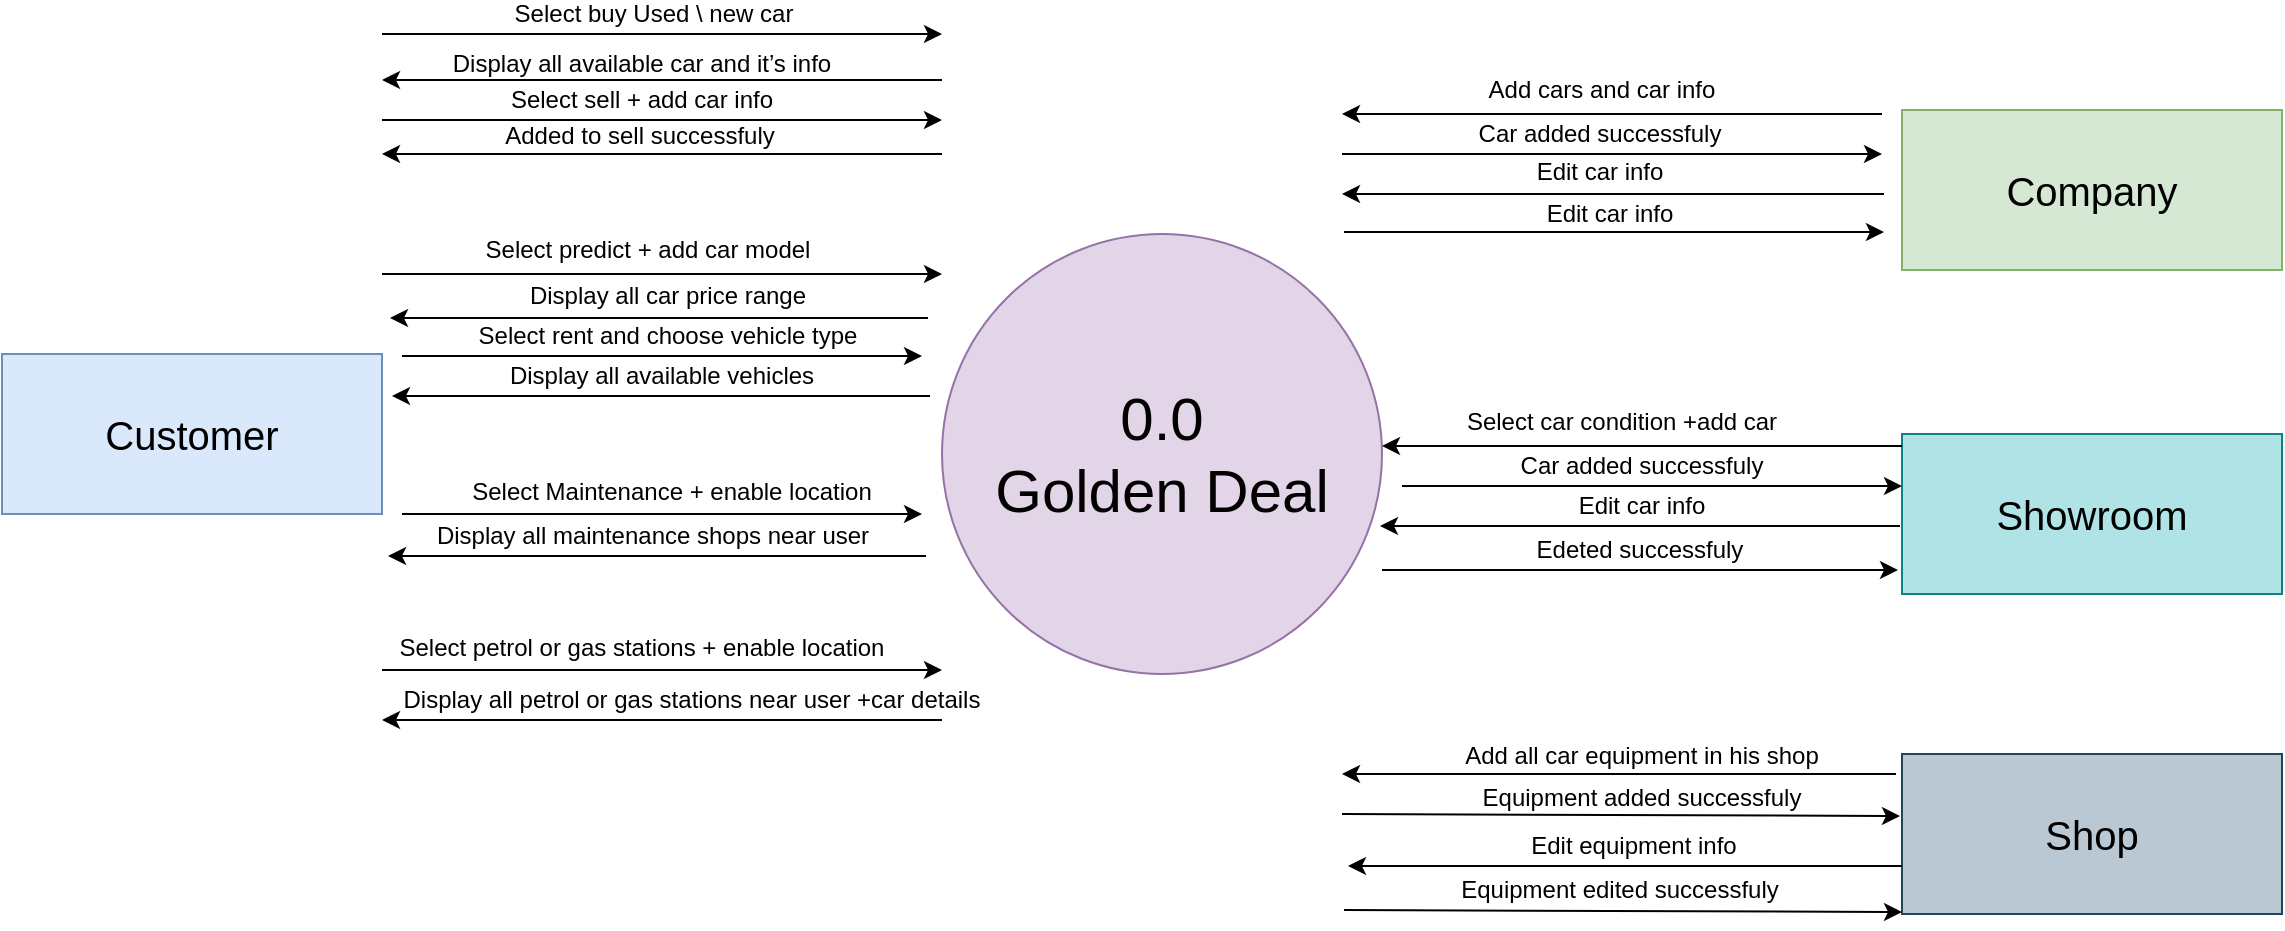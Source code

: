 <mxfile version="21.2.3" type="device">
  <diagram name="Page-1" id="26J8vwuG8CMD-ecTnOiz">
    <mxGraphModel dx="1050" dy="617" grid="1" gridSize="10" guides="1" tooltips="1" connect="1" arrows="1" fold="1" page="1" pageScale="1" pageWidth="850" pageHeight="1100" math="0" shadow="0">
      <root>
        <mxCell id="0" />
        <mxCell id="1" parent="0" />
        <mxCell id="Q-b2zcMxuetkIMQG6-cL-1" value="&lt;font style=&quot;font-size: 20px;&quot;&gt;Customer&lt;/font&gt;" style="html=1;dashed=0;whiteSpace=wrap;fillColor=#dae8fc;strokeColor=#6c8ebf;" parent="1" vertex="1">
          <mxGeometry x="10" y="200" width="190" height="80" as="geometry" />
        </mxCell>
        <mxCell id="Q-b2zcMxuetkIMQG6-cL-2" value="&lt;font style=&quot;font-size: 30px;&quot;&gt;0.0&lt;br&gt;Golden Deal&lt;/font&gt;" style="shape=ellipse;html=1;dashed=0;whiteSpace=wrap;aspect=fixed;perimeter=ellipsePerimeter;fillColor=#e1d5e7;strokeColor=#9673a6;" parent="1" vertex="1">
          <mxGeometry x="480" y="140" width="220" height="220" as="geometry" />
        </mxCell>
        <mxCell id="Q-b2zcMxuetkIMQG6-cL-3" value="" style="endArrow=classic;html=1;rounded=0;" parent="1" edge="1">
          <mxGeometry width="50" height="50" relative="1" as="geometry">
            <mxPoint x="200" y="40" as="sourcePoint" />
            <mxPoint x="480" y="40" as="targetPoint" />
          </mxGeometry>
        </mxCell>
        <mxCell id="Q-b2zcMxuetkIMQG6-cL-4" value="Select buy Used \ new car" style="text;html=1;strokeColor=none;fillColor=none;align=center;verticalAlign=middle;whiteSpace=wrap;rounded=0;" parent="1" vertex="1">
          <mxGeometry x="236" y="25" width="200" height="10" as="geometry" />
        </mxCell>
        <mxCell id="Q-b2zcMxuetkIMQG6-cL-5" value="" style="endArrow=classic;html=1;rounded=0;" parent="1" edge="1">
          <mxGeometry width="50" height="50" relative="1" as="geometry">
            <mxPoint x="480" y="63" as="sourcePoint" />
            <mxPoint x="200" y="63" as="targetPoint" />
          </mxGeometry>
        </mxCell>
        <mxCell id="Q-b2zcMxuetkIMQG6-cL-6" value="Display all available car and it’s info" style="text;html=1;strokeColor=none;fillColor=none;align=center;verticalAlign=middle;whiteSpace=wrap;rounded=0;" parent="1" vertex="1">
          <mxGeometry x="230" y="50" width="200" height="10" as="geometry" />
        </mxCell>
        <mxCell id="Q-b2zcMxuetkIMQG6-cL-7" value="" style="endArrow=classic;html=1;rounded=0;" parent="1" edge="1">
          <mxGeometry width="50" height="50" relative="1" as="geometry">
            <mxPoint x="200" y="83" as="sourcePoint" />
            <mxPoint x="480" y="83" as="targetPoint" />
          </mxGeometry>
        </mxCell>
        <mxCell id="Q-b2zcMxuetkIMQG6-cL-8" value="Select sell + add car info" style="text;html=1;strokeColor=none;fillColor=none;align=center;verticalAlign=middle;whiteSpace=wrap;rounded=0;" parent="1" vertex="1">
          <mxGeometry x="230" y="68" width="200" height="10" as="geometry" />
        </mxCell>
        <mxCell id="Q-b2zcMxuetkIMQG6-cL-9" value="" style="endArrow=classic;html=1;rounded=0;" parent="1" edge="1">
          <mxGeometry width="50" height="50" relative="1" as="geometry">
            <mxPoint x="480" y="100" as="sourcePoint" />
            <mxPoint x="200" y="100" as="targetPoint" />
          </mxGeometry>
        </mxCell>
        <mxCell id="Q-b2zcMxuetkIMQG6-cL-10" value="Added to sell successfuly" style="text;html=1;strokeColor=none;fillColor=none;align=center;verticalAlign=middle;whiteSpace=wrap;rounded=0;" parent="1" vertex="1">
          <mxGeometry x="229" y="86" width="200" height="10" as="geometry" />
        </mxCell>
        <mxCell id="Q-b2zcMxuetkIMQG6-cL-11" value="" style="endArrow=classic;html=1;rounded=0;" parent="1" edge="1">
          <mxGeometry width="50" height="50" relative="1" as="geometry">
            <mxPoint x="200" y="160" as="sourcePoint" />
            <mxPoint x="480" y="160" as="targetPoint" />
          </mxGeometry>
        </mxCell>
        <mxCell id="Q-b2zcMxuetkIMQG6-cL-12" value="Select predict + add car model" style="text;html=1;strokeColor=none;fillColor=none;align=center;verticalAlign=middle;whiteSpace=wrap;rounded=0;" parent="1" vertex="1">
          <mxGeometry x="233" y="143" width="200" height="10" as="geometry" />
        </mxCell>
        <mxCell id="Q-b2zcMxuetkIMQG6-cL-13" value="" style="endArrow=classic;html=1;rounded=0;" parent="1" edge="1">
          <mxGeometry width="50" height="50" relative="1" as="geometry">
            <mxPoint x="473" y="182" as="sourcePoint" />
            <mxPoint x="204" y="182" as="targetPoint" />
          </mxGeometry>
        </mxCell>
        <mxCell id="Q-b2zcMxuetkIMQG6-cL-14" value="Display all car price range" style="text;html=1;strokeColor=none;fillColor=none;align=center;verticalAlign=middle;whiteSpace=wrap;rounded=0;" parent="1" vertex="1">
          <mxGeometry x="243" y="166" width="200" height="10" as="geometry" />
        </mxCell>
        <mxCell id="Q-b2zcMxuetkIMQG6-cL-15" value="" style="endArrow=classic;html=1;rounded=0;" parent="1" edge="1">
          <mxGeometry width="50" height="50" relative="1" as="geometry">
            <mxPoint x="210" y="201" as="sourcePoint" />
            <mxPoint x="470" y="201" as="targetPoint" />
          </mxGeometry>
        </mxCell>
        <mxCell id="Q-b2zcMxuetkIMQG6-cL-16" value="Select rent and choose vehicle type" style="text;html=1;strokeColor=none;fillColor=none;align=center;verticalAlign=middle;whiteSpace=wrap;rounded=0;" parent="1" vertex="1">
          <mxGeometry x="243" y="186" width="200" height="10" as="geometry" />
        </mxCell>
        <mxCell id="Q-b2zcMxuetkIMQG6-cL-17" value="" style="endArrow=classic;html=1;rounded=0;" parent="1" edge="1">
          <mxGeometry width="50" height="50" relative="1" as="geometry">
            <mxPoint x="474" y="221" as="sourcePoint" />
            <mxPoint x="205" y="221" as="targetPoint" />
          </mxGeometry>
        </mxCell>
        <mxCell id="Q-b2zcMxuetkIMQG6-cL-18" value="Display all available vehicles" style="text;html=1;strokeColor=none;fillColor=none;align=center;verticalAlign=middle;whiteSpace=wrap;rounded=0;" parent="1" vertex="1">
          <mxGeometry x="240" y="206" width="200" height="10" as="geometry" />
        </mxCell>
        <mxCell id="Q-b2zcMxuetkIMQG6-cL-19" value="" style="endArrow=classic;html=1;rounded=0;movable=1;resizable=1;rotatable=1;deletable=1;editable=1;locked=0;connectable=1;" parent="1" edge="1">
          <mxGeometry width="50" height="50" relative="1" as="geometry">
            <mxPoint x="210" y="280" as="sourcePoint" />
            <mxPoint x="470" y="280" as="targetPoint" />
          </mxGeometry>
        </mxCell>
        <mxCell id="Q-b2zcMxuetkIMQG6-cL-20" value="Select Maintenance + enable location" style="text;html=1;strokeColor=none;fillColor=none;align=center;verticalAlign=middle;whiteSpace=wrap;rounded=0;" parent="1" vertex="1">
          <mxGeometry x="240" y="264" width="210" height="10" as="geometry" />
        </mxCell>
        <mxCell id="Q-b2zcMxuetkIMQG6-cL-21" value="" style="endArrow=classic;html=1;rounded=0;" parent="1" edge="1">
          <mxGeometry width="50" height="50" relative="1" as="geometry">
            <mxPoint x="472" y="301" as="sourcePoint" />
            <mxPoint x="203" y="301" as="targetPoint" />
          </mxGeometry>
        </mxCell>
        <mxCell id="Q-b2zcMxuetkIMQG6-cL-22" value="Display all maintenance shops near user" style="text;html=1;strokeColor=none;fillColor=none;align=center;verticalAlign=middle;whiteSpace=wrap;rounded=0;" parent="1" vertex="1">
          <mxGeometry x="220" y="286" width="231" height="10" as="geometry" />
        </mxCell>
        <mxCell id="Q-b2zcMxuetkIMQG6-cL-23" value="" style="endArrow=classic;html=1;rounded=0;movable=1;resizable=1;rotatable=1;deletable=1;editable=1;locked=0;connectable=1;" parent="1" edge="1">
          <mxGeometry width="50" height="50" relative="1" as="geometry">
            <mxPoint x="200" y="358" as="sourcePoint" />
            <mxPoint x="480" y="358" as="targetPoint" />
          </mxGeometry>
        </mxCell>
        <mxCell id="Q-b2zcMxuetkIMQG6-cL-24" value="" style="endArrow=classic;html=1;rounded=0;" parent="1" edge="1">
          <mxGeometry width="50" height="50" relative="1" as="geometry">
            <mxPoint x="480" y="383" as="sourcePoint" />
            <mxPoint x="200" y="383" as="targetPoint" />
          </mxGeometry>
        </mxCell>
        <mxCell id="Q-b2zcMxuetkIMQG6-cL-25" value="Select petrol or gas stations + enable location" style="text;html=1;strokeColor=none;fillColor=none;align=center;verticalAlign=middle;whiteSpace=wrap;rounded=0;" parent="1" vertex="1">
          <mxGeometry x="200" y="342" width="260" height="10" as="geometry" />
        </mxCell>
        <mxCell id="Q-b2zcMxuetkIMQG6-cL-26" value="Display all petrol or gas stations near user +car details" style="text;html=1;strokeColor=none;fillColor=none;align=center;verticalAlign=middle;whiteSpace=wrap;rounded=0;" parent="1" vertex="1">
          <mxGeometry x="200" y="368" width="310" height="10" as="geometry" />
        </mxCell>
        <mxCell id="Q-b2zcMxuetkIMQG6-cL-27" value="&lt;font style=&quot;font-size: 20px;&quot;&gt;Shop&lt;/font&gt;" style="html=1;dashed=0;whiteSpace=wrap;fillColor=#bac8d3;strokeColor=#23445d;" parent="1" vertex="1">
          <mxGeometry x="960" y="400" width="190" height="80" as="geometry" />
        </mxCell>
        <mxCell id="Q-b2zcMxuetkIMQG6-cL-28" value="&lt;font style=&quot;font-size: 20px;&quot;&gt;Showroom&lt;/font&gt;" style="html=1;dashed=0;whiteSpace=wrap;fillColor=#b0e3e6;strokeColor=#0e8088;" parent="1" vertex="1">
          <mxGeometry x="960" y="240" width="190" height="80" as="geometry" />
        </mxCell>
        <mxCell id="Q-b2zcMxuetkIMQG6-cL-29" value="&lt;span style=&quot;font-size: 20px;&quot;&gt;Company&lt;/span&gt;" style="html=1;dashed=0;whiteSpace=wrap;fillColor=#d5e8d4;strokeColor=#82b366;" parent="1" vertex="1">
          <mxGeometry x="960" y="78" width="190" height="80" as="geometry" />
        </mxCell>
        <mxCell id="Q-b2zcMxuetkIMQG6-cL-30" value="" style="endArrow=classic;html=1;rounded=0;" parent="1" edge="1">
          <mxGeometry width="50" height="50" relative="1" as="geometry">
            <mxPoint x="950" y="80" as="sourcePoint" />
            <mxPoint x="680" y="80" as="targetPoint" />
          </mxGeometry>
        </mxCell>
        <mxCell id="Q-b2zcMxuetkIMQG6-cL-33" value="Add cars and car info" style="text;html=1;strokeColor=none;fillColor=none;align=center;verticalAlign=middle;whiteSpace=wrap;rounded=0;" parent="1" vertex="1">
          <mxGeometry x="710" y="63" width="200" height="10" as="geometry" />
        </mxCell>
        <mxCell id="Q-b2zcMxuetkIMQG6-cL-34" value="" style="endArrow=classic;html=1;rounded=0;" parent="1" edge="1">
          <mxGeometry width="50" height="50" relative="1" as="geometry">
            <mxPoint x="680" y="100" as="sourcePoint" />
            <mxPoint x="950" y="100" as="targetPoint" />
          </mxGeometry>
        </mxCell>
        <mxCell id="Q-b2zcMxuetkIMQG6-cL-35" value="Car added successfuly" style="text;html=1;strokeColor=none;fillColor=none;align=center;verticalAlign=middle;whiteSpace=wrap;rounded=0;" parent="1" vertex="1">
          <mxGeometry x="709" y="85" width="200" height="10" as="geometry" />
        </mxCell>
        <mxCell id="Q-b2zcMxuetkIMQG6-cL-36" value="" style="endArrow=classic;html=1;rounded=0;" parent="1" edge="1">
          <mxGeometry width="50" height="50" relative="1" as="geometry">
            <mxPoint x="951" y="120" as="sourcePoint" />
            <mxPoint x="680" y="120" as="targetPoint" />
          </mxGeometry>
        </mxCell>
        <mxCell id="Q-b2zcMxuetkIMQG6-cL-37" value="Edit car info" style="text;html=1;strokeColor=none;fillColor=none;align=center;verticalAlign=middle;whiteSpace=wrap;rounded=0;" parent="1" vertex="1">
          <mxGeometry x="709" y="104" width="200" height="10" as="geometry" />
        </mxCell>
        <mxCell id="Q-b2zcMxuetkIMQG6-cL-38" value="" style="endArrow=classic;html=1;rounded=0;" parent="1" edge="1">
          <mxGeometry width="50" height="50" relative="1" as="geometry">
            <mxPoint x="681" y="139" as="sourcePoint" />
            <mxPoint x="951" y="139" as="targetPoint" />
          </mxGeometry>
        </mxCell>
        <mxCell id="Q-b2zcMxuetkIMQG6-cL-39" value="Edit car info" style="text;html=1;strokeColor=none;fillColor=none;align=center;verticalAlign=middle;whiteSpace=wrap;rounded=0;" parent="1" vertex="1">
          <mxGeometry x="714" y="125" width="200" height="10" as="geometry" />
        </mxCell>
        <mxCell id="Q-b2zcMxuetkIMQG6-cL-40" value="" style="endArrow=classic;html=1;rounded=0;" parent="1" edge="1">
          <mxGeometry width="50" height="50" relative="1" as="geometry">
            <mxPoint x="960" y="246" as="sourcePoint" />
            <mxPoint x="700" y="246" as="targetPoint" />
          </mxGeometry>
        </mxCell>
        <mxCell id="Q-b2zcMxuetkIMQG6-cL-41" value="" style="endArrow=classic;html=1;rounded=0;" parent="1" edge="1">
          <mxGeometry width="50" height="50" relative="1" as="geometry">
            <mxPoint x="710" y="266" as="sourcePoint" />
            <mxPoint x="960" y="266" as="targetPoint" />
          </mxGeometry>
        </mxCell>
        <mxCell id="Q-b2zcMxuetkIMQG6-cL-42" value="" style="endArrow=classic;html=1;rounded=0;" parent="1" edge="1">
          <mxGeometry width="50" height="50" relative="1" as="geometry">
            <mxPoint x="959" y="286" as="sourcePoint" />
            <mxPoint x="699" y="286" as="targetPoint" />
          </mxGeometry>
        </mxCell>
        <mxCell id="Q-b2zcMxuetkIMQG6-cL-44" value="" style="endArrow=classic;html=1;rounded=0;" parent="1" edge="1">
          <mxGeometry width="50" height="50" relative="1" as="geometry">
            <mxPoint x="700" y="308" as="sourcePoint" />
            <mxPoint x="958" y="308" as="targetPoint" />
          </mxGeometry>
        </mxCell>
        <mxCell id="Q-b2zcMxuetkIMQG6-cL-46" value="Select car condition +add car" style="text;html=1;strokeColor=none;fillColor=none;align=center;verticalAlign=middle;whiteSpace=wrap;rounded=0;" parent="1" vertex="1">
          <mxGeometry x="720" y="229" width="200" height="10" as="geometry" />
        </mxCell>
        <mxCell id="Q-b2zcMxuetkIMQG6-cL-47" value="Car added successfuly" style="text;html=1;strokeColor=none;fillColor=none;align=center;verticalAlign=middle;whiteSpace=wrap;rounded=0;" parent="1" vertex="1">
          <mxGeometry x="730" y="251" width="200" height="10" as="geometry" />
        </mxCell>
        <mxCell id="Q-b2zcMxuetkIMQG6-cL-48" value="Edit car info" style="text;html=1;strokeColor=none;fillColor=none;align=center;verticalAlign=middle;whiteSpace=wrap;rounded=0;" parent="1" vertex="1">
          <mxGeometry x="730" y="271" width="200" height="10" as="geometry" />
        </mxCell>
        <mxCell id="Q-b2zcMxuetkIMQG6-cL-49" value="Edeted successfuly" style="text;html=1;strokeColor=none;fillColor=none;align=center;verticalAlign=middle;whiteSpace=wrap;rounded=0;" parent="1" vertex="1">
          <mxGeometry x="729" y="293" width="200" height="10" as="geometry" />
        </mxCell>
        <mxCell id="Q-b2zcMxuetkIMQG6-cL-50" value="" style="endArrow=classic;html=1;rounded=0;" parent="1" edge="1">
          <mxGeometry width="50" height="50" relative="1" as="geometry">
            <mxPoint x="957" y="410" as="sourcePoint" />
            <mxPoint x="680" y="410" as="targetPoint" />
          </mxGeometry>
        </mxCell>
        <mxCell id="Q-b2zcMxuetkIMQG6-cL-51" value="" style="endArrow=classic;html=1;rounded=0;" parent="1" edge="1">
          <mxGeometry width="50" height="50" relative="1" as="geometry">
            <mxPoint x="680" y="430" as="sourcePoint" />
            <mxPoint x="959" y="431" as="targetPoint" />
          </mxGeometry>
        </mxCell>
        <mxCell id="Q-b2zcMxuetkIMQG6-cL-52" value="" style="endArrow=classic;html=1;rounded=0;" parent="1" edge="1">
          <mxGeometry width="50" height="50" relative="1" as="geometry">
            <mxPoint x="960" y="456" as="sourcePoint" />
            <mxPoint x="683" y="456" as="targetPoint" />
          </mxGeometry>
        </mxCell>
        <mxCell id="Q-b2zcMxuetkIMQG6-cL-53" value="" style="endArrow=classic;html=1;rounded=0;" parent="1" edge="1">
          <mxGeometry width="50" height="50" relative="1" as="geometry">
            <mxPoint x="681" y="478" as="sourcePoint" />
            <mxPoint x="960" y="479" as="targetPoint" />
          </mxGeometry>
        </mxCell>
        <mxCell id="Q-b2zcMxuetkIMQG6-cL-54" value="Add all car equipment in his shop" style="text;html=1;strokeColor=none;fillColor=none;align=center;verticalAlign=middle;whiteSpace=wrap;rounded=0;" parent="1" vertex="1">
          <mxGeometry x="730" y="396" width="200" height="10" as="geometry" />
        </mxCell>
        <mxCell id="Q-b2zcMxuetkIMQG6-cL-55" value="Equipment added successfuly" style="text;html=1;strokeColor=none;fillColor=none;align=center;verticalAlign=middle;whiteSpace=wrap;rounded=0;" parent="1" vertex="1">
          <mxGeometry x="730" y="417" width="200" height="10" as="geometry" />
        </mxCell>
        <mxCell id="Q-b2zcMxuetkIMQG6-cL-56" value="Edit equipment info" style="text;html=1;strokeColor=none;fillColor=none;align=center;verticalAlign=middle;whiteSpace=wrap;rounded=0;" parent="1" vertex="1">
          <mxGeometry x="726" y="441" width="200" height="10" as="geometry" />
        </mxCell>
        <mxCell id="Q-b2zcMxuetkIMQG6-cL-57" value="Equipment edited successfuly" style="text;html=1;strokeColor=none;fillColor=none;align=center;verticalAlign=middle;whiteSpace=wrap;rounded=0;" parent="1" vertex="1">
          <mxGeometry x="719" y="463" width="200" height="10" as="geometry" />
        </mxCell>
      </root>
    </mxGraphModel>
  </diagram>
</mxfile>

